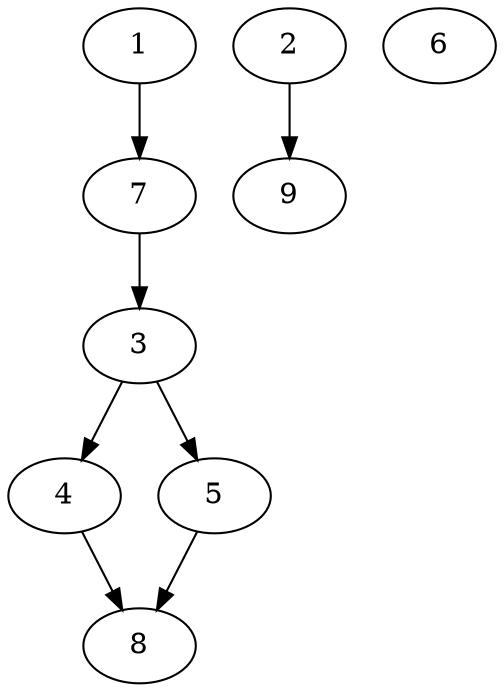 digraph FlowControlGraph {
	1;
	2;
	3;
	4;
	5;
	6;
	7;
	8;
	9;
	1 -> 7;
	2 -> 9;
	3 -> 4;
	3 -> 5;
	7 -> 3;
	4 -> 8;
	5 -> 8;
}
